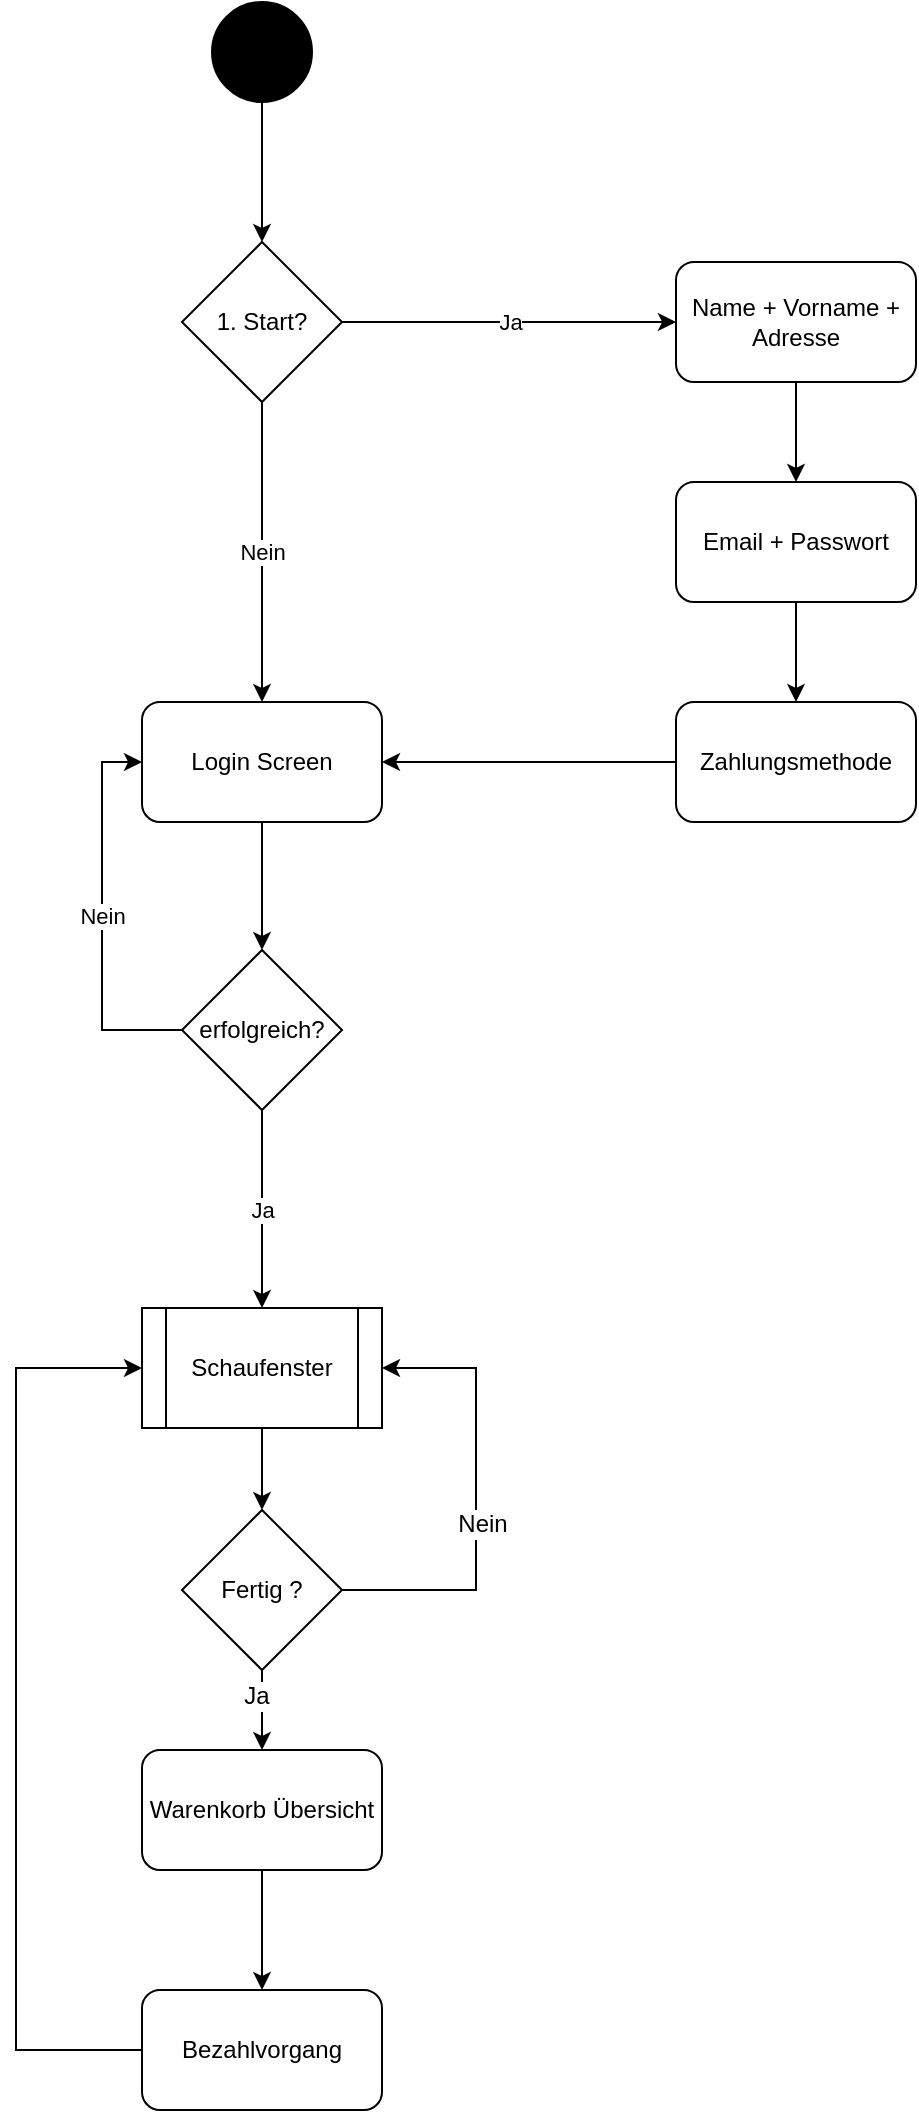 <mxfile version="10.6.6" type="github"><diagram id="c_eItX6qe19_boFZcUcG" name="Page-1"><mxGraphModel dx="918" dy="664" grid="1" gridSize="10" guides="1" tooltips="1" connect="1" arrows="1" fold="1" page="1" pageScale="1" pageWidth="827" pageHeight="1169" math="0" shadow="0"><root><mxCell id="0"/><mxCell id="1" parent="0"/><mxCell id="9DcHcdUfAjOmYLUruxDB-2" value="" style="ellipse;whiteSpace=wrap;html=1;aspect=fixed;fillColor=#000000;" vertex="1" parent="1"><mxGeometry x="388" y="6" width="50" height="50" as="geometry"/></mxCell><mxCell id="9DcHcdUfAjOmYLUruxDB-3" value="" style="endArrow=classic;html=1;" edge="1" parent="1"><mxGeometry width="50" height="50" relative="1" as="geometry"><mxPoint x="413" y="56" as="sourcePoint"/><mxPoint x="413" y="126" as="targetPoint"/></mxGeometry></mxCell><mxCell id="9DcHcdUfAjOmYLUruxDB-44" value="Nein&lt;br&gt;" style="edgeStyle=orthogonalEdgeStyle;rounded=0;orthogonalLoop=1;jettySize=auto;html=1;exitX=0.5;exitY=1;exitDx=0;exitDy=0;entryX=0.5;entryY=0;entryDx=0;entryDy=0;" edge="1" parent="1" source="9DcHcdUfAjOmYLUruxDB-4" target="9DcHcdUfAjOmYLUruxDB-48"><mxGeometry relative="1" as="geometry"><mxPoint x="413" y="430" as="targetPoint"/></mxGeometry></mxCell><mxCell id="9DcHcdUfAjOmYLUruxDB-4" value="1. Start?" style="rhombus;whiteSpace=wrap;html=1;fillColor=#FFFFFF;" vertex="1" parent="1"><mxGeometry x="373" y="126" width="80" height="80" as="geometry"/></mxCell><mxCell id="9DcHcdUfAjOmYLUruxDB-13" style="edgeStyle=orthogonalEdgeStyle;rounded=0;orthogonalLoop=1;jettySize=auto;html=1;exitX=0.5;exitY=1;exitDx=0;exitDy=0;entryX=0.5;entryY=0;entryDx=0;entryDy=0;" edge="1" parent="1" source="9DcHcdUfAjOmYLUruxDB-5" target="9DcHcdUfAjOmYLUruxDB-6"><mxGeometry relative="1" as="geometry"/></mxCell><mxCell id="9DcHcdUfAjOmYLUruxDB-5" value="Name + Vorname + Adresse" style="rounded=1;whiteSpace=wrap;html=1;fillColor=#FFFFFF;" vertex="1" parent="1"><mxGeometry x="620" y="136" width="120" height="60" as="geometry"/></mxCell><mxCell id="9DcHcdUfAjOmYLUruxDB-14" style="edgeStyle=orthogonalEdgeStyle;rounded=0;orthogonalLoop=1;jettySize=auto;html=1;exitX=0.5;exitY=1;exitDx=0;exitDy=0;entryX=0.5;entryY=0;entryDx=0;entryDy=0;" edge="1" parent="1" source="9DcHcdUfAjOmYLUruxDB-6" target="9DcHcdUfAjOmYLUruxDB-7"><mxGeometry relative="1" as="geometry"/></mxCell><mxCell id="9DcHcdUfAjOmYLUruxDB-6" value="Email + Passwort" style="rounded=1;whiteSpace=wrap;html=1;fillColor=#FFFFFF;" vertex="1" parent="1"><mxGeometry x="620" y="246" width="120" height="60" as="geometry"/></mxCell><mxCell id="9DcHcdUfAjOmYLUruxDB-49" style="edgeStyle=orthogonalEdgeStyle;rounded=0;orthogonalLoop=1;jettySize=auto;html=1;exitX=0;exitY=0.5;exitDx=0;exitDy=0;entryX=1;entryY=0.5;entryDx=0;entryDy=0;" edge="1" parent="1" source="9DcHcdUfAjOmYLUruxDB-7" target="9DcHcdUfAjOmYLUruxDB-48"><mxGeometry relative="1" as="geometry"/></mxCell><mxCell id="9DcHcdUfAjOmYLUruxDB-7" value="Zahlungsmethode" style="rounded=1;whiteSpace=wrap;html=1;fillColor=#FFFFFF;" vertex="1" parent="1"><mxGeometry x="620" y="356" width="120" height="60" as="geometry"/></mxCell><mxCell id="9DcHcdUfAjOmYLUruxDB-10" value="Ja&lt;br&gt;" style="endArrow=classic;html=1;exitX=1;exitY=0.5;exitDx=0;exitDy=0;entryX=0;entryY=0.5;entryDx=0;entryDy=0;" edge="1" parent="1" source="9DcHcdUfAjOmYLUruxDB-4" target="9DcHcdUfAjOmYLUruxDB-5"><mxGeometry width="50" height="50" relative="1" as="geometry"><mxPoint x="370" y="616" as="sourcePoint"/><mxPoint x="420" y="566" as="targetPoint"/></mxGeometry></mxCell><mxCell id="9DcHcdUfAjOmYLUruxDB-60" style="edgeStyle=orthogonalEdgeStyle;rounded=0;orthogonalLoop=1;jettySize=auto;html=1;exitX=0.5;exitY=1;exitDx=0;exitDy=0;entryX=0.5;entryY=0;entryDx=0;entryDy=0;" edge="1" parent="1" source="9DcHcdUfAjOmYLUruxDB-26" target="9DcHcdUfAjOmYLUruxDB-31"><mxGeometry relative="1" as="geometry"/></mxCell><mxCell id="9DcHcdUfAjOmYLUruxDB-63" value="Ja" style="text;html=1;resizable=0;points=[];align=center;verticalAlign=middle;labelBackgroundColor=#ffffff;" vertex="1" connectable="0" parent="9DcHcdUfAjOmYLUruxDB-60"><mxGeometry x="-0.35" y="-3" relative="1" as="geometry"><mxPoint as="offset"/></mxGeometry></mxCell><mxCell id="9DcHcdUfAjOmYLUruxDB-61" style="edgeStyle=orthogonalEdgeStyle;rounded=0;orthogonalLoop=1;jettySize=auto;html=1;exitX=1;exitY=0.5;exitDx=0;exitDy=0;entryX=1;entryY=0.5;entryDx=0;entryDy=0;" edge="1" parent="1" source="9DcHcdUfAjOmYLUruxDB-26" target="9DcHcdUfAjOmYLUruxDB-54"><mxGeometry relative="1" as="geometry"><Array as="points"><mxPoint x="520" y="800"/><mxPoint x="520" y="689"/></Array></mxGeometry></mxCell><mxCell id="9DcHcdUfAjOmYLUruxDB-62" value="Nein" style="text;html=1;resizable=0;points=[];align=center;verticalAlign=middle;labelBackgroundColor=#ffffff;" vertex="1" connectable="0" parent="9DcHcdUfAjOmYLUruxDB-61"><mxGeometry x="-0.404" y="33" relative="1" as="geometry"><mxPoint x="36" y="-33" as="offset"/></mxGeometry></mxCell><mxCell id="9DcHcdUfAjOmYLUruxDB-26" value="Fertig ?" style="rhombus;whiteSpace=wrap;html=1;fillColor=#FFFFFF;" vertex="1" parent="1"><mxGeometry x="373" y="760" width="80" height="80" as="geometry"/></mxCell><mxCell id="9DcHcdUfAjOmYLUruxDB-39" style="edgeStyle=orthogonalEdgeStyle;rounded=0;orthogonalLoop=1;jettySize=auto;html=1;exitX=0.5;exitY=1;exitDx=0;exitDy=0;entryX=0.5;entryY=0;entryDx=0;entryDy=0;" edge="1" parent="1" source="9DcHcdUfAjOmYLUruxDB-31" target="9DcHcdUfAjOmYLUruxDB-32"><mxGeometry relative="1" as="geometry"/></mxCell><mxCell id="9DcHcdUfAjOmYLUruxDB-31" value="Warenkorb Übersicht" style="rounded=1;whiteSpace=wrap;html=1;fillColor=#FFFFFF;" vertex="1" parent="1"><mxGeometry x="353" y="880" width="120" height="60" as="geometry"/></mxCell><mxCell id="9DcHcdUfAjOmYLUruxDB-58" style="edgeStyle=orthogonalEdgeStyle;rounded=0;orthogonalLoop=1;jettySize=auto;html=1;exitX=0;exitY=0.5;exitDx=0;exitDy=0;entryX=0;entryY=0.5;entryDx=0;entryDy=0;" edge="1" parent="1" source="9DcHcdUfAjOmYLUruxDB-32" target="9DcHcdUfAjOmYLUruxDB-54"><mxGeometry relative="1" as="geometry"><Array as="points"><mxPoint x="290" y="1030"/><mxPoint x="290" y="689"/></Array></mxGeometry></mxCell><mxCell id="9DcHcdUfAjOmYLUruxDB-32" value="Bezahlvorgang" style="rounded=1;whiteSpace=wrap;html=1;fillColor=#FFFFFF;" vertex="1" parent="1"><mxGeometry x="353" y="1000" width="120" height="60" as="geometry"/></mxCell><mxCell id="9DcHcdUfAjOmYLUruxDB-51" style="edgeStyle=orthogonalEdgeStyle;rounded=0;orthogonalLoop=1;jettySize=auto;html=1;exitX=0.5;exitY=1;exitDx=0;exitDy=0;entryX=0.5;entryY=0;entryDx=0;entryDy=0;" edge="1" parent="1" source="9DcHcdUfAjOmYLUruxDB-48" target="9DcHcdUfAjOmYLUruxDB-50"><mxGeometry relative="1" as="geometry"/></mxCell><mxCell id="9DcHcdUfAjOmYLUruxDB-48" value="Login Screen" style="rounded=1;whiteSpace=wrap;html=1;fillColor=#FFFFFF;" vertex="1" parent="1"><mxGeometry x="353" y="356" width="120" height="60" as="geometry"/></mxCell><mxCell id="9DcHcdUfAjOmYLUruxDB-52" value="Nein" style="edgeStyle=orthogonalEdgeStyle;rounded=0;orthogonalLoop=1;jettySize=auto;html=1;exitX=0;exitY=0.5;exitDx=0;exitDy=0;entryX=0;entryY=0.5;entryDx=0;entryDy=0;" edge="1" parent="1" source="9DcHcdUfAjOmYLUruxDB-50" target="9DcHcdUfAjOmYLUruxDB-48"><mxGeometry relative="1" as="geometry"><mxPoint x="250" y="370" as="targetPoint"/></mxGeometry></mxCell><mxCell id="9DcHcdUfAjOmYLUruxDB-56" value="Ja" style="edgeStyle=orthogonalEdgeStyle;rounded=0;orthogonalLoop=1;jettySize=auto;html=1;exitX=0.5;exitY=1;exitDx=0;exitDy=0;entryX=0.5;entryY=0;entryDx=0;entryDy=0;" edge="1" parent="1" source="9DcHcdUfAjOmYLUruxDB-50" target="9DcHcdUfAjOmYLUruxDB-54"><mxGeometry relative="1" as="geometry"/></mxCell><mxCell id="9DcHcdUfAjOmYLUruxDB-50" value="erfolgreich?" style="rhombus;whiteSpace=wrap;html=1;fillColor=#FFFFFF;" vertex="1" parent="1"><mxGeometry x="373" y="480" width="80" height="80" as="geometry"/></mxCell><mxCell id="9DcHcdUfAjOmYLUruxDB-59" style="edgeStyle=orthogonalEdgeStyle;rounded=0;orthogonalLoop=1;jettySize=auto;html=1;exitX=0.5;exitY=1;exitDx=0;exitDy=0;entryX=0.5;entryY=0;entryDx=0;entryDy=0;" edge="1" parent="1" source="9DcHcdUfAjOmYLUruxDB-54" target="9DcHcdUfAjOmYLUruxDB-26"><mxGeometry relative="1" as="geometry"/></mxCell><mxCell id="9DcHcdUfAjOmYLUruxDB-54" value="Schaufenster" style="shape=process;whiteSpace=wrap;html=1;backgroundOutline=1;fillColor=#FFFFFF;" vertex="1" parent="1"><mxGeometry x="353" y="659" width="120" height="60" as="geometry"/></mxCell></root></mxGraphModel></diagram></mxfile>